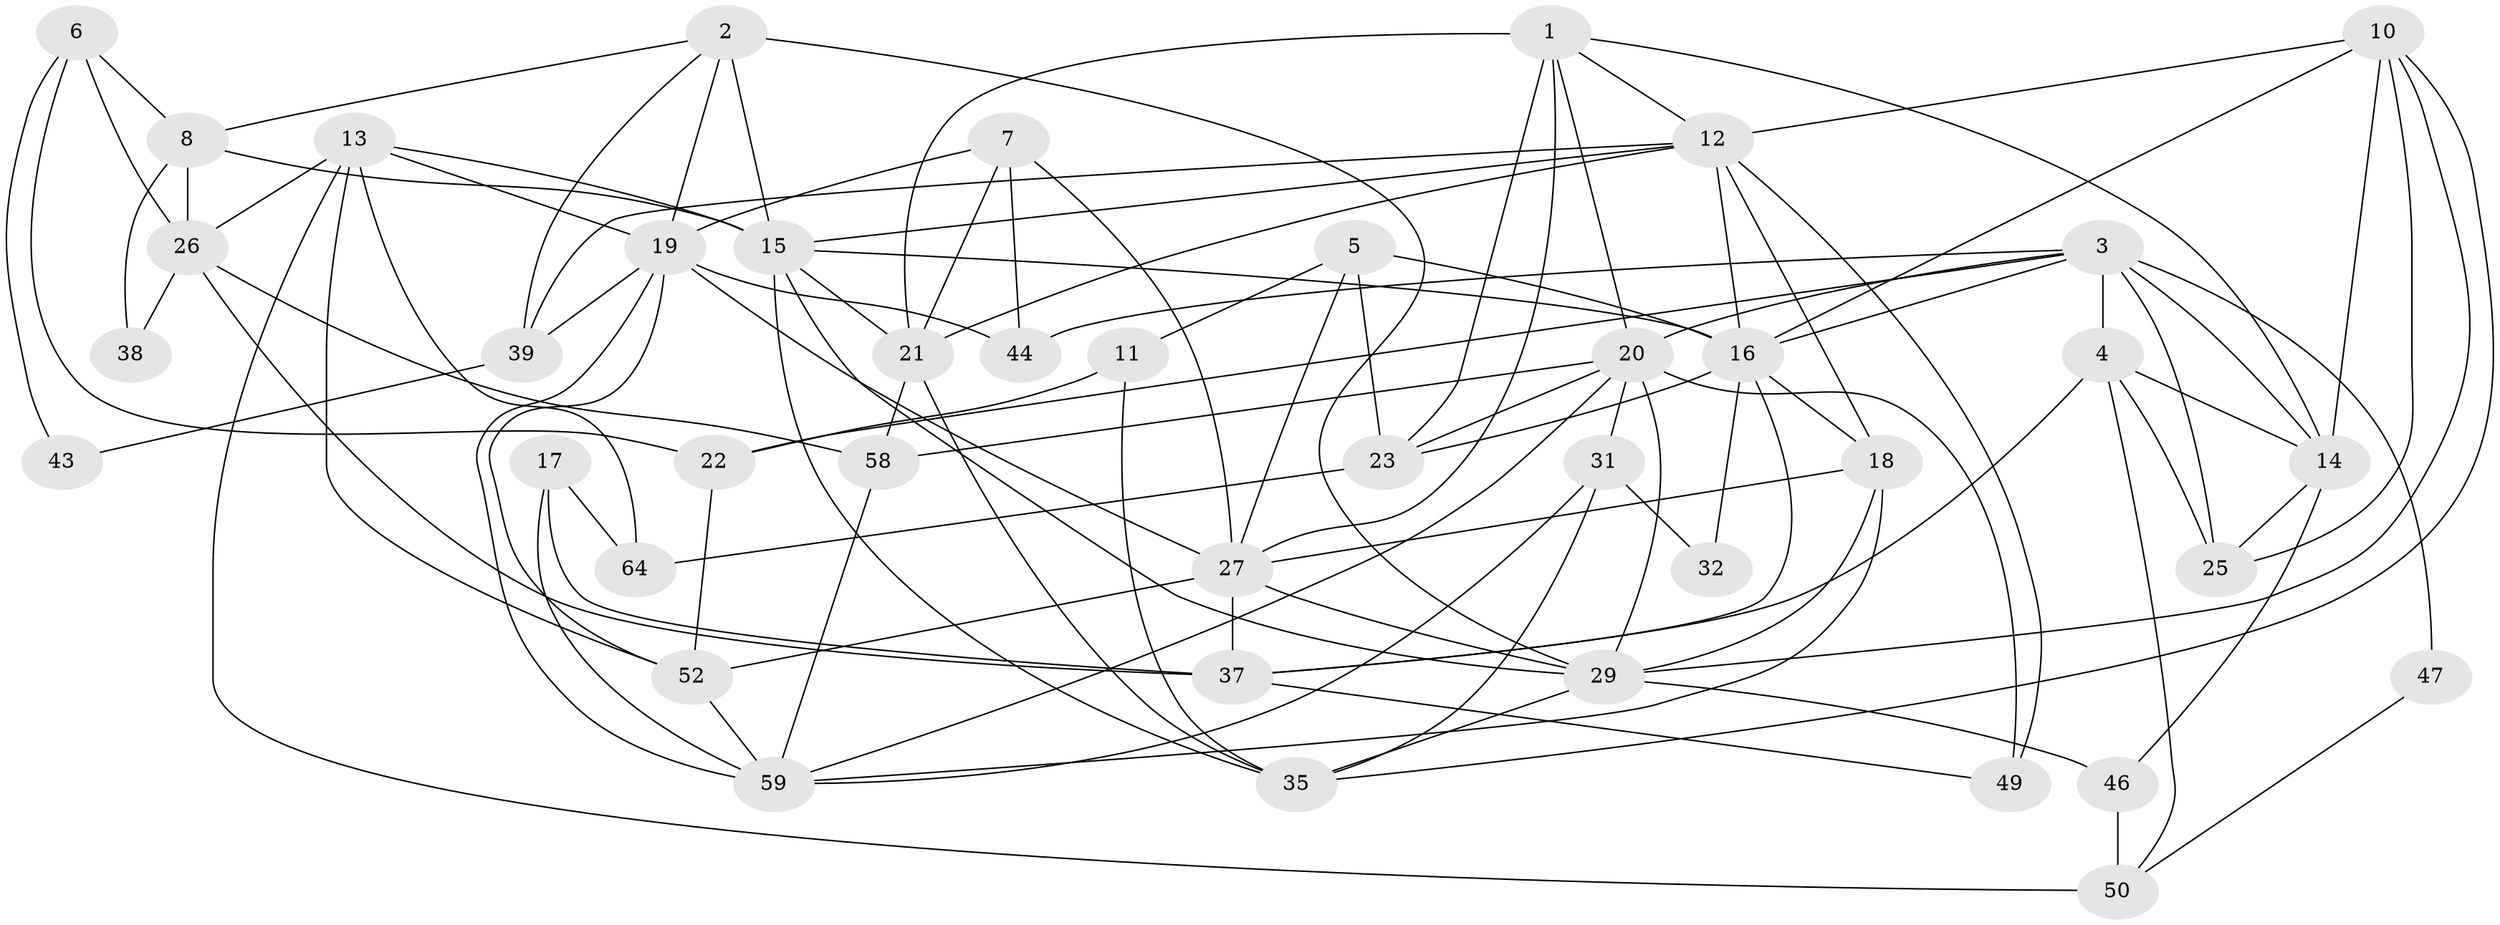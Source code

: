 // original degree distribution, {6: 0.11764705882352941, 3: 0.23529411764705882, 5: 0.11764705882352941, 4: 0.39705882352941174, 2: 0.10294117647058823, 7: 0.029411764705882353}
// Generated by graph-tools (version 1.1) at 2025/11/02/27/25 16:11:23]
// undirected, 42 vertices, 106 edges
graph export_dot {
graph [start="1"]
  node [color=gray90,style=filled];
  1 [super="+42"];
  2 [super="+24"];
  3 [super="+65"];
  4 [super="+9"];
  5;
  6;
  7 [super="+63"];
  8;
  10 [super="+48"];
  11;
  12 [super="+62"];
  13 [super="+34"];
  14 [super="+56"];
  15 [super="+54"];
  16 [super="+53"];
  17 [super="+28"];
  18 [super="+41"];
  19 [super="+55"];
  20 [super="+45"];
  21 [super="+36"];
  22 [super="+30"];
  23 [super="+61"];
  25;
  26 [super="+33"];
  27 [super="+66"];
  29 [super="+40"];
  31 [super="+51"];
  32;
  35;
  37 [super="+57"];
  38;
  39;
  43;
  44;
  46;
  47;
  49;
  50 [super="+68"];
  52 [super="+60"];
  58;
  59 [super="+67"];
  64;
  1 -- 21;
  1 -- 27 [weight=2];
  1 -- 12;
  1 -- 14;
  1 -- 20;
  1 -- 23;
  2 -- 39;
  2 -- 15 [weight=2];
  2 -- 19;
  2 -- 8;
  2 -- 29;
  3 -- 20;
  3 -- 4;
  3 -- 44;
  3 -- 22;
  3 -- 16;
  3 -- 25;
  3 -- 14;
  3 -- 47;
  4 -- 37;
  4 -- 25;
  4 -- 50;
  4 -- 14;
  5 -- 11;
  5 -- 27;
  5 -- 16;
  5 -- 23;
  6 -- 8;
  6 -- 22;
  6 -- 43;
  6 -- 26;
  7 -- 19;
  7 -- 27;
  7 -- 44;
  7 -- 21;
  8 -- 15;
  8 -- 26;
  8 -- 38;
  10 -- 25;
  10 -- 14;
  10 -- 35;
  10 -- 12;
  10 -- 29;
  10 -- 16;
  11 -- 22;
  11 -- 35;
  12 -- 15;
  12 -- 16;
  12 -- 49;
  12 -- 39;
  12 -- 21;
  12 -- 18;
  13 -- 15;
  13 -- 64;
  13 -- 26;
  13 -- 50;
  13 -- 19;
  13 -- 52;
  14 -- 46;
  14 -- 25;
  15 -- 16;
  15 -- 21;
  15 -- 29;
  15 -- 35;
  16 -- 18;
  16 -- 32;
  16 -- 23;
  16 -- 37;
  17 -- 64;
  17 -- 59;
  17 -- 37;
  18 -- 59;
  18 -- 29;
  18 -- 27;
  19 -- 39;
  19 -- 52;
  19 -- 44;
  19 -- 59;
  19 -- 27;
  20 -- 58;
  20 -- 23;
  20 -- 29;
  20 -- 59;
  20 -- 49;
  20 -- 31;
  21 -- 58;
  21 -- 35;
  22 -- 52;
  23 -- 64;
  26 -- 38;
  26 -- 58;
  26 -- 37;
  27 -- 37 [weight=2];
  27 -- 52;
  27 -- 29;
  29 -- 35;
  29 -- 46;
  31 -- 59;
  31 -- 32;
  31 -- 35;
  37 -- 49;
  39 -- 43;
  46 -- 50 [weight=2];
  47 -- 50;
  52 -- 59;
  58 -- 59;
}
